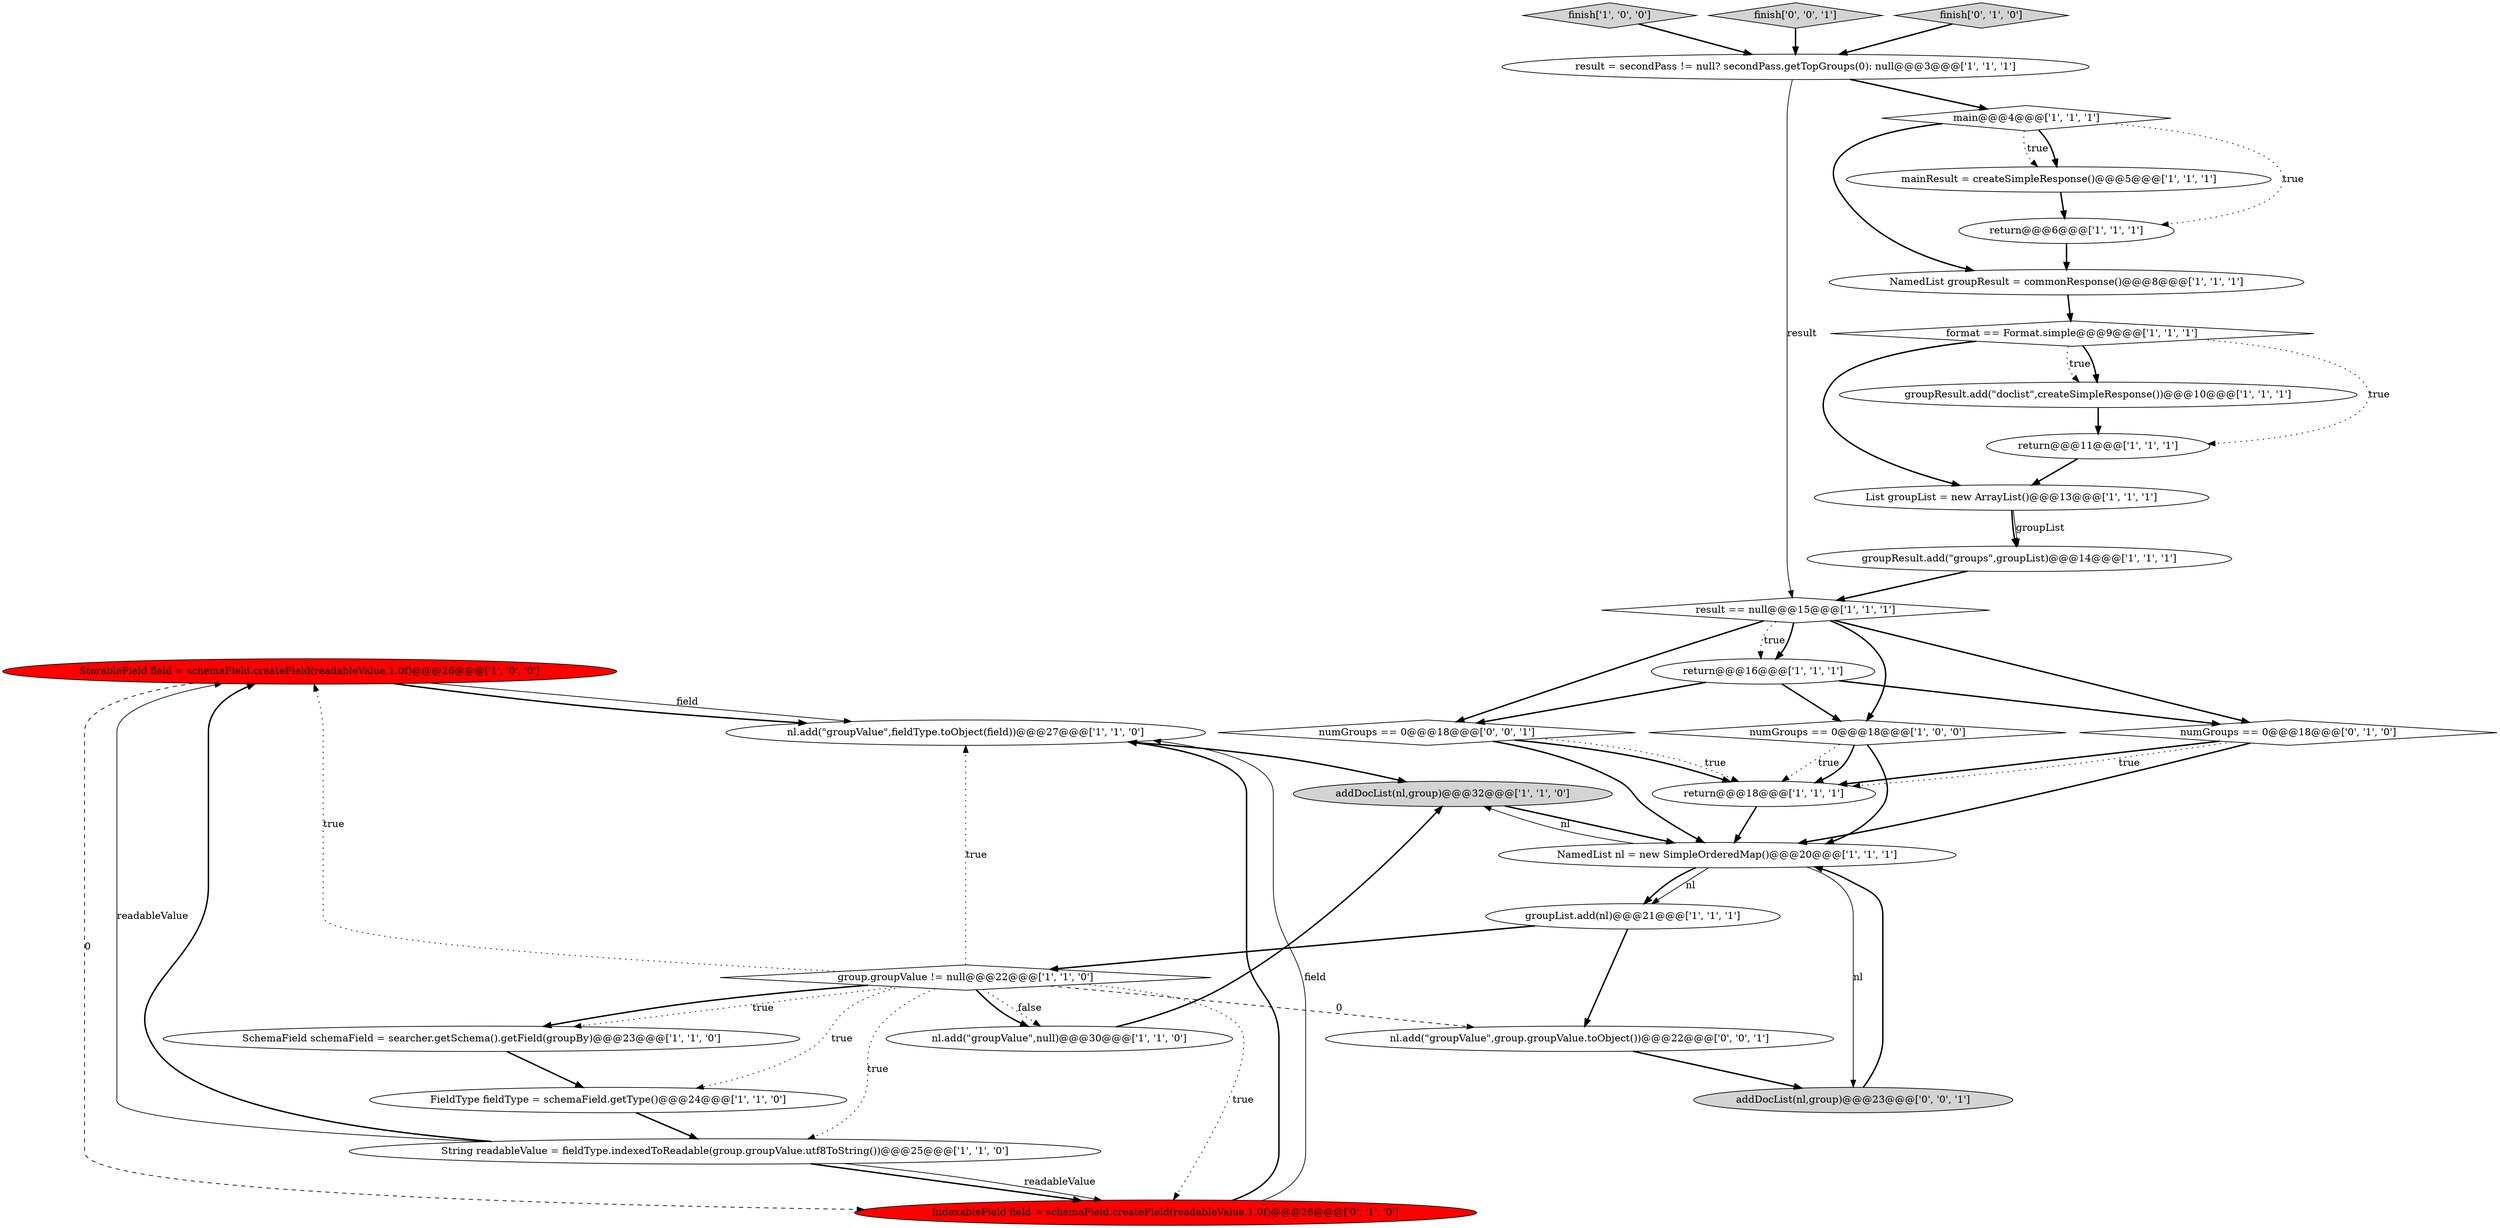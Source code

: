 digraph {
8 [style = filled, label = "StorableField field = schemaField.createField(readableValue,1.0f)@@@26@@@['1', '0', '0']", fillcolor = red, shape = ellipse image = "AAA1AAABBB1BBB"];
18 [style = filled, label = "mainResult = createSimpleResponse()@@@5@@@['1', '1', '1']", fillcolor = white, shape = ellipse image = "AAA0AAABBB1BBB"];
4 [style = filled, label = "groupResult.add(\"doclist\",createSimpleResponse())@@@10@@@['1', '1', '1']", fillcolor = white, shape = ellipse image = "AAA0AAABBB1BBB"];
20 [style = filled, label = "String readableValue = fieldType.indexedToReadable(group.groupValue.utf8ToString())@@@25@@@['1', '1', '0']", fillcolor = white, shape = ellipse image = "AAA0AAABBB1BBB"];
29 [style = filled, label = "numGroups == 0@@@18@@@['0', '0', '1']", fillcolor = white, shape = diamond image = "AAA0AAABBB3BBB"];
17 [style = filled, label = "SchemaField schemaField = searcher.getSchema().getField(groupBy)@@@23@@@['1', '1', '0']", fillcolor = white, shape = ellipse image = "AAA0AAABBB1BBB"];
3 [style = filled, label = "format == Format.simple@@@9@@@['1', '1', '1']", fillcolor = white, shape = diamond image = "AAA0AAABBB1BBB"];
21 [style = filled, label = "return@@@11@@@['1', '1', '1']", fillcolor = white, shape = ellipse image = "AAA0AAABBB1BBB"];
24 [style = filled, label = "return@@@18@@@['1', '1', '1']", fillcolor = white, shape = ellipse image = "AAA0AAABBB1BBB"];
11 [style = filled, label = "group.groupValue != null@@@22@@@['1', '1', '0']", fillcolor = white, shape = diamond image = "AAA0AAABBB1BBB"];
12 [style = filled, label = "finish['1', '0', '0']", fillcolor = lightgray, shape = diamond image = "AAA0AAABBB1BBB"];
6 [style = filled, label = "numGroups == 0@@@18@@@['1', '0', '0']", fillcolor = white, shape = diamond image = "AAA0AAABBB1BBB"];
13 [style = filled, label = "result == null@@@15@@@['1', '1', '1']", fillcolor = white, shape = diamond image = "AAA0AAABBB1BBB"];
30 [style = filled, label = "addDocList(nl,group)@@@23@@@['0', '0', '1']", fillcolor = lightgray, shape = ellipse image = "AAA0AAABBB3BBB"];
5 [style = filled, label = "return@@@16@@@['1', '1', '1']", fillcolor = white, shape = ellipse image = "AAA0AAABBB1BBB"];
9 [style = filled, label = "FieldType fieldType = schemaField.getType()@@@24@@@['1', '1', '0']", fillcolor = white, shape = ellipse image = "AAA0AAABBB1BBB"];
2 [style = filled, label = "nl.add(\"groupValue\",null)@@@30@@@['1', '1', '0']", fillcolor = white, shape = ellipse image = "AAA0AAABBB1BBB"];
7 [style = filled, label = "result = secondPass != null? secondPass.getTopGroups(0): null@@@3@@@['1', '1', '1']", fillcolor = white, shape = ellipse image = "AAA0AAABBB1BBB"];
16 [style = filled, label = "NamedList groupResult = commonResponse()@@@8@@@['1', '1', '1']", fillcolor = white, shape = ellipse image = "AAA0AAABBB1BBB"];
15 [style = filled, label = "addDocList(nl,group)@@@32@@@['1', '1', '0']", fillcolor = lightgray, shape = ellipse image = "AAA0AAABBB1BBB"];
23 [style = filled, label = "nl.add(\"groupValue\",fieldType.toObject(field))@@@27@@@['1', '1', '0']", fillcolor = white, shape = ellipse image = "AAA0AAABBB1BBB"];
31 [style = filled, label = "finish['0', '0', '1']", fillcolor = lightgray, shape = diamond image = "AAA0AAABBB3BBB"];
28 [style = filled, label = "nl.add(\"groupValue\",group.groupValue.toObject())@@@22@@@['0', '0', '1']", fillcolor = white, shape = ellipse image = "AAA0AAABBB3BBB"];
14 [style = filled, label = "groupResult.add(\"groups\",groupList)@@@14@@@['1', '1', '1']", fillcolor = white, shape = ellipse image = "AAA0AAABBB1BBB"];
26 [style = filled, label = "numGroups == 0@@@18@@@['0', '1', '0']", fillcolor = white, shape = diamond image = "AAA0AAABBB2BBB"];
10 [style = filled, label = "groupList.add(nl)@@@21@@@['1', '1', '1']", fillcolor = white, shape = ellipse image = "AAA0AAABBB1BBB"];
27 [style = filled, label = "finish['0', '1', '0']", fillcolor = lightgray, shape = diamond image = "AAA0AAABBB2BBB"];
1 [style = filled, label = "List groupList = new ArrayList()@@@13@@@['1', '1', '1']", fillcolor = white, shape = ellipse image = "AAA0AAABBB1BBB"];
19 [style = filled, label = "NamedList nl = new SimpleOrderedMap()@@@20@@@['1', '1', '1']", fillcolor = white, shape = ellipse image = "AAA0AAABBB1BBB"];
22 [style = filled, label = "main@@@4@@@['1', '1', '1']", fillcolor = white, shape = diamond image = "AAA0AAABBB1BBB"];
25 [style = filled, label = "IndexableField field = schemaField.createField(readableValue,1.0f)@@@26@@@['0', '1', '0']", fillcolor = red, shape = ellipse image = "AAA1AAABBB2BBB"];
0 [style = filled, label = "return@@@6@@@['1', '1', '1']", fillcolor = white, shape = ellipse image = "AAA0AAABBB1BBB"];
16->3 [style = bold, label=""];
5->29 [style = bold, label=""];
6->24 [style = dotted, label="true"];
0->16 [style = bold, label=""];
24->19 [style = bold, label=""];
10->28 [style = bold, label=""];
19->30 [style = solid, label="nl"];
8->23 [style = bold, label=""];
3->1 [style = bold, label=""];
28->30 [style = bold, label=""];
22->18 [style = dotted, label="true"];
22->16 [style = bold, label=""];
25->23 [style = bold, label=""];
22->0 [style = dotted, label="true"];
17->9 [style = bold, label=""];
11->23 [style = dotted, label="true"];
25->23 [style = solid, label="field"];
23->15 [style = bold, label=""];
11->2 [style = dotted, label="false"];
4->21 [style = bold, label=""];
5->26 [style = bold, label=""];
3->4 [style = dotted, label="true"];
11->17 [style = dotted, label="true"];
19->10 [style = bold, label=""];
6->24 [style = bold, label=""];
9->20 [style = bold, label=""];
13->5 [style = dotted, label="true"];
11->9 [style = dotted, label="true"];
6->19 [style = bold, label=""];
15->19 [style = bold, label=""];
26->24 [style = bold, label=""];
26->19 [style = bold, label=""];
20->25 [style = bold, label=""];
3->4 [style = bold, label=""];
20->25 [style = solid, label="readableValue"];
31->7 [style = bold, label=""];
11->2 [style = bold, label=""];
12->7 [style = bold, label=""];
19->10 [style = solid, label="nl"];
7->13 [style = solid, label="result"];
19->15 [style = solid, label="nl"];
11->28 [style = dashed, label="0"];
7->22 [style = bold, label=""];
30->19 [style = bold, label=""];
13->29 [style = bold, label=""];
20->8 [style = bold, label=""];
22->18 [style = bold, label=""];
11->20 [style = dotted, label="true"];
11->25 [style = dotted, label="true"];
5->6 [style = bold, label=""];
29->19 [style = bold, label=""];
13->26 [style = bold, label=""];
3->21 [style = dotted, label="true"];
26->24 [style = dotted, label="true"];
21->1 [style = bold, label=""];
2->15 [style = bold, label=""];
27->7 [style = bold, label=""];
13->5 [style = bold, label=""];
11->17 [style = bold, label=""];
8->25 [style = dashed, label="0"];
11->8 [style = dotted, label="true"];
1->14 [style = bold, label=""];
14->13 [style = bold, label=""];
13->6 [style = bold, label=""];
29->24 [style = bold, label=""];
1->14 [style = solid, label="groupList"];
29->24 [style = dotted, label="true"];
20->8 [style = solid, label="readableValue"];
18->0 [style = bold, label=""];
10->11 [style = bold, label=""];
8->23 [style = solid, label="field"];
}
